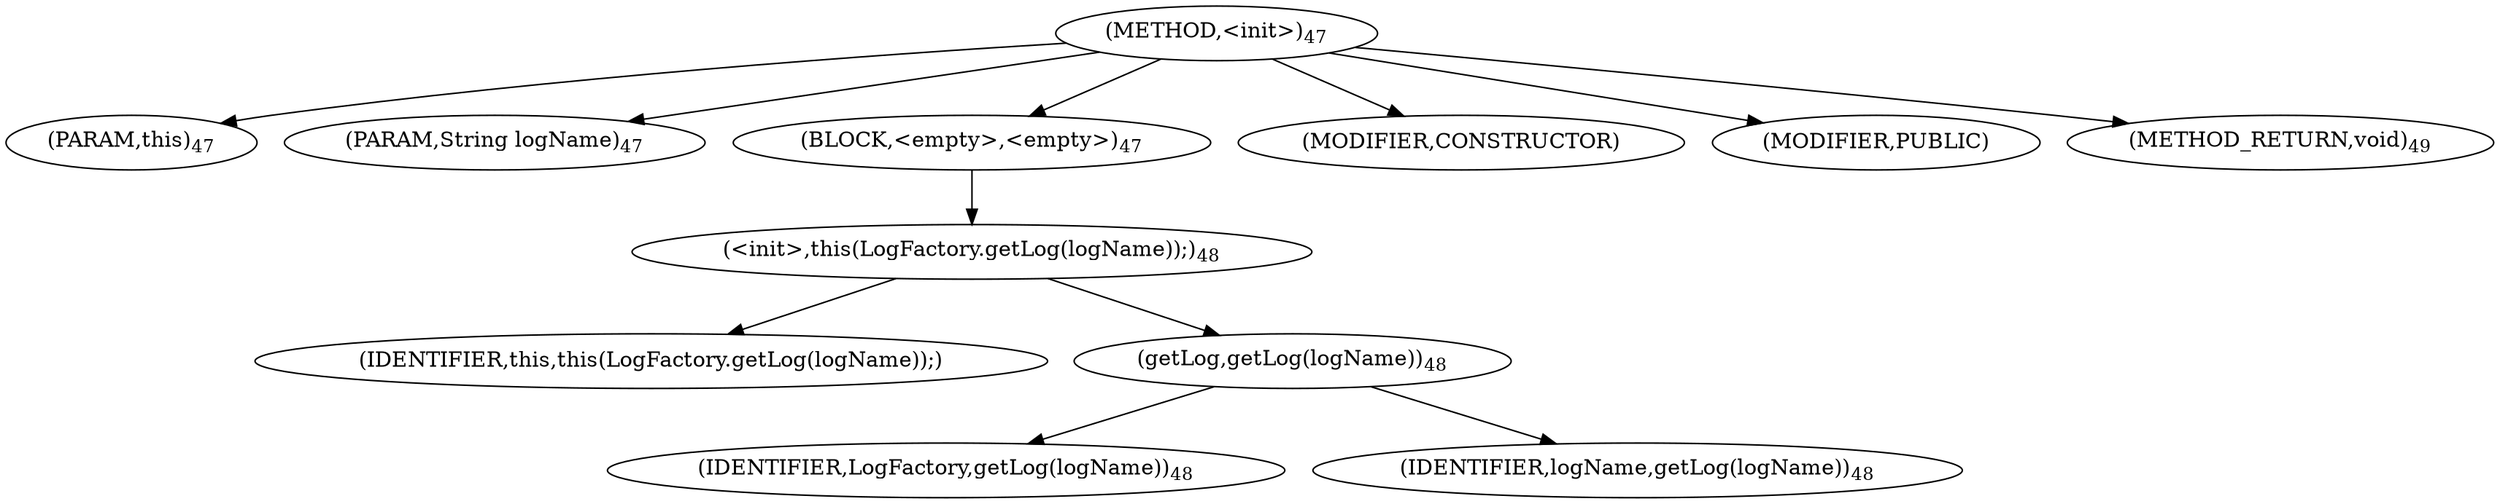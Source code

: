 digraph "&lt;init&gt;" {  
"88" [label = <(METHOD,&lt;init&gt;)<SUB>47</SUB>> ]
"11" [label = <(PARAM,this)<SUB>47</SUB>> ]
"89" [label = <(PARAM,String logName)<SUB>47</SUB>> ]
"90" [label = <(BLOCK,&lt;empty&gt;,&lt;empty&gt;)<SUB>47</SUB>> ]
"91" [label = <(&lt;init&gt;,this(LogFactory.getLog(logName));)<SUB>48</SUB>> ]
"10" [label = <(IDENTIFIER,this,this(LogFactory.getLog(logName));)> ]
"92" [label = <(getLog,getLog(logName))<SUB>48</SUB>> ]
"93" [label = <(IDENTIFIER,LogFactory,getLog(logName))<SUB>48</SUB>> ]
"94" [label = <(IDENTIFIER,logName,getLog(logName))<SUB>48</SUB>> ]
"95" [label = <(MODIFIER,CONSTRUCTOR)> ]
"96" [label = <(MODIFIER,PUBLIC)> ]
"97" [label = <(METHOD_RETURN,void)<SUB>49</SUB>> ]
  "88" -> "11" 
  "88" -> "89" 
  "88" -> "90" 
  "88" -> "95" 
  "88" -> "96" 
  "88" -> "97" 
  "90" -> "91" 
  "91" -> "10" 
  "91" -> "92" 
  "92" -> "93" 
  "92" -> "94" 
}
